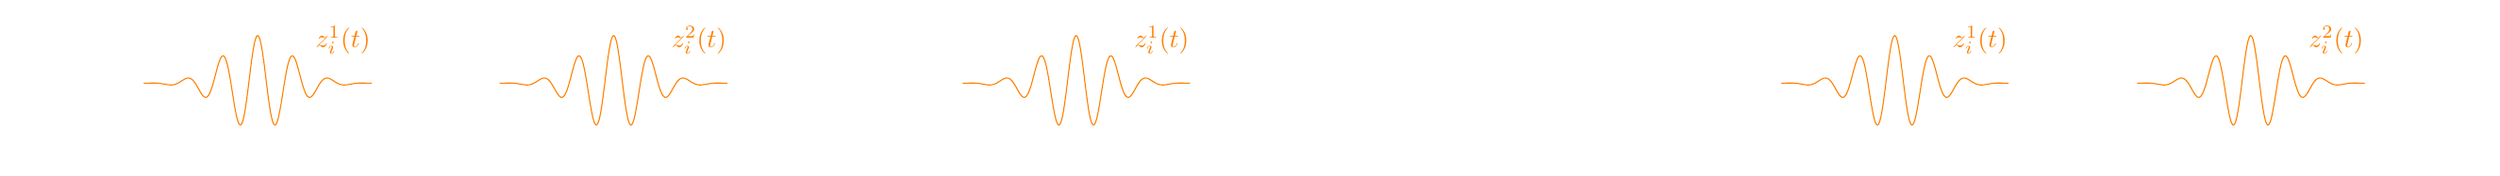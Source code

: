 \begin{tikzpicture}[/pgfplots/.cd,width=\columnwidth,height=3cm]
    \begin{axis}[xmin=-0.5,xmax=5,ymin=-1,ymax=1.2,
        xticklabels=\empty,
        yticklabels=\empty,
        axis line style={draw=none},
        tick style={draw=none}]
        %\addplot[no markers,smooth,samples=201,domain=0:2.5, color=white] 
        {exp(-9*(x-1)*(x-1))*cos((x-1)*1440)};

        %\addplot[no markers,smooth,samples=401,domain=0:5, color=white] 
        %{exp(-9*(x-1)*(x-1))*cos((x-1)*1440) + exp(-9*(x-3.5)*(x-3.5))*cos((x-3.5)*1440)};
        %\addplot[no markers,smooth,samples=201,domain=0.2:1.8, color=orange] 
        {exp(-9*(x-1)*(x-1))*cos((x-1)*1440)};
        %\addplot[no markers,smooth,samples=201,domain=2.7:4.3, color=orange] 
        {exp(-9*(x-3.5)*(x-3.5))*cos((x-3.5)*1440)};
        % 

        \addplot[no markers,smooth,samples=2,domain=0:0.2, color=white]
        {exp(-9*(x-1)*(x-1))*cos((x-1)*1440) + exp(-9*(x-3.5)*(x-3.5))*cos((x-3.5)*1440)}; 
        \addplot[no markers,smooth,samples=201,domain=0.2:1.8, color=orange]
        {exp(-9*(x-1)*(x-1))*cos((x-1)*1440) + exp(-9*(x-3.5)*(x-3.5))*cos((x-3.5)*1440)};
        \addplot[no markers,smooth,samples=2,domain=1.8:2.7, color=white]
        {exp(-9*(x-1)*(x-1))*cos((x-1)*1440) + exp(-9*(x-3.5)*(x-3.5))*cos((x-3.5)*1440)};
        \addplot[no markers,smooth,samples=201,domain=2.7:4.3, color=orange]
        {exp(-9*(x-1)*(x-1))*cos((x-1)*1440) + exp(-9*(x-3.5)*(x-3.5))*cos((x-3.5)*1440)};
        \addplot[no markers,smooth,samples=2,domain=4.3:5, color=white]
        {exp(-9*(x-1)*(x-1))*cos((x-1)*1440) + exp(-9*(x-3.5)*(x-3.5))*cos((x-3.5)*1440)};

        {exp(-9*(x-1)*(x-1))*cos((x-1)*1440) + exp(-9*(x-3.5)*(x-3.5))*cos((x-3.5)*1440)};


        \node[text=orange] at (axis cs:1.6,0.9) {$z_i^1(t)$};
        \node[text=orange] at (axis cs:4.1,0.9) {$z_i^2(t)$};
        \node[color=white] at (axis cs:-0.1,0.4) {$y_i(t)$};

        %\node[color=white] at (axis cs:0.2,-0.3) {$ $};
        %\node[] at (axis cs:0.2,0) {$|$};
        %\node[] at (axis cs:1.8,0) {$|$};
        %\node[color=white] at (axis cs:2.7,-0.3) {$ $};
        %\node[] at (axis cs:2.7,0) {$|$};
        %\node[] at (axis cs:4.3,0) {$|$};

    \end{axis}
\end{tikzpicture}

\begin{tikzpicture}[/pgfplots/.cd,width=\columnwidth,height=3cm]
    \begin{axis}[xmin=-0.5,xmax=5,ymin=-1,ymax=1.2,
        xticklabels=\empty,
        yticklabels=\empty,
        axis line style={draw=none},
        tick style={draw=none}]
        \addplot[no markers,smooth,samples=201,domain=0:2.5, color=white] 
        {exp(-9*(x-1)*(x-1))*cos((x-1)*1440)};

        \addplot[no markers,smooth,samples=201,domain=2.5:5, color=white] 
        {exp(-9*(x-3.5)*(x-3.5))*cos((x-3.5)*1440)};
        \addplot[no markers,smooth,samples=201,domain=0.2:1.8, color=orange] 
        {exp(-9*(x-1)*(x-1))*cos((x-1)*1440)};
        %\addplot[no markers,smooth,samples=201,domain=2.7:4.3, color=orange] 
        {exp(-9*(x-3.5)*(x-3.5))*cos((x-3.5)*1440)};
        % 
        \node[text=orange] at (axis cs:1.6,0.9) {$z_i^1(t)$};
        %\node[text=orange] at (axis cs:4.1,0.9) {$z_i^2(t)$};
        \node[color=white] at (axis cs:-0.1,0.4) {$y_i(t)$};

        \node[color=white] at (axis cs:0.2,-0.3) {$ $};
        \node[color=white] at (axis cs:0.2,0) {$|$};
        \node[color=white] at (axis cs:2.7,-0.3) {$ $};
        %\node[] at (axis cs:2.7,0) {$|$};
    \end{axis}
\end{tikzpicture}

\begin{tikzpicture}[/pgfplots/.cd,width=\columnwidth,height=3cm]
    \begin{axis}[xmin=-0.5,xmax=5,ymin=-1,ymax=1.2,
        xticklabels=\empty,
        yticklabels=\empty,
        axis line style={draw=none},
        tick style={draw=none}]
        \addplot[no markers,smooth,samples=201,domain=0:2.5, color=white] 
        {exp(-9*(x-1)*(x-1))*cos((x-1)*1440)};

        \addplot[no markers,smooth,samples=201,domain=2.5:5, color=white] 
        {exp(-9*(x-3.5)*(x-3.5))*cos((x-3.5)*1440)};
        \addplot[no markers,smooth,samples=201,domain=0.2:1.8, color=orange] 
        {exp(-9*(x-1)*(x-1))*cos((x-1)*1440)};
        \addplot[no markers,smooth,samples=201,domain=2.7:4.3, color=orange] 
        {exp(-9*(x-3.5)*(x-3.5))*cos((x-3.5)*1440)};
        % 
        \node[text=orange] at (axis cs:1.6,0.9) {$z_i^1(t)$};
        \node[text=orange] at (axis cs:4.1,0.9) {$z_i^2(t)$};
        \node[color=white] at (axis cs:-0.1,0.4) {$y_i(t)$};

        \node[color=white] at (axis cs:0.2,-0.3) {$ $};
        \node[color=white] at (axis cs:0.2,0) {$|$};
        \node[color=white] at (axis cs:2.7,-0.3) {$ $};
        \node[color=white] at (axis cs:2.7,0) {$|$};
    \end{axis}
\end{tikzpicture}